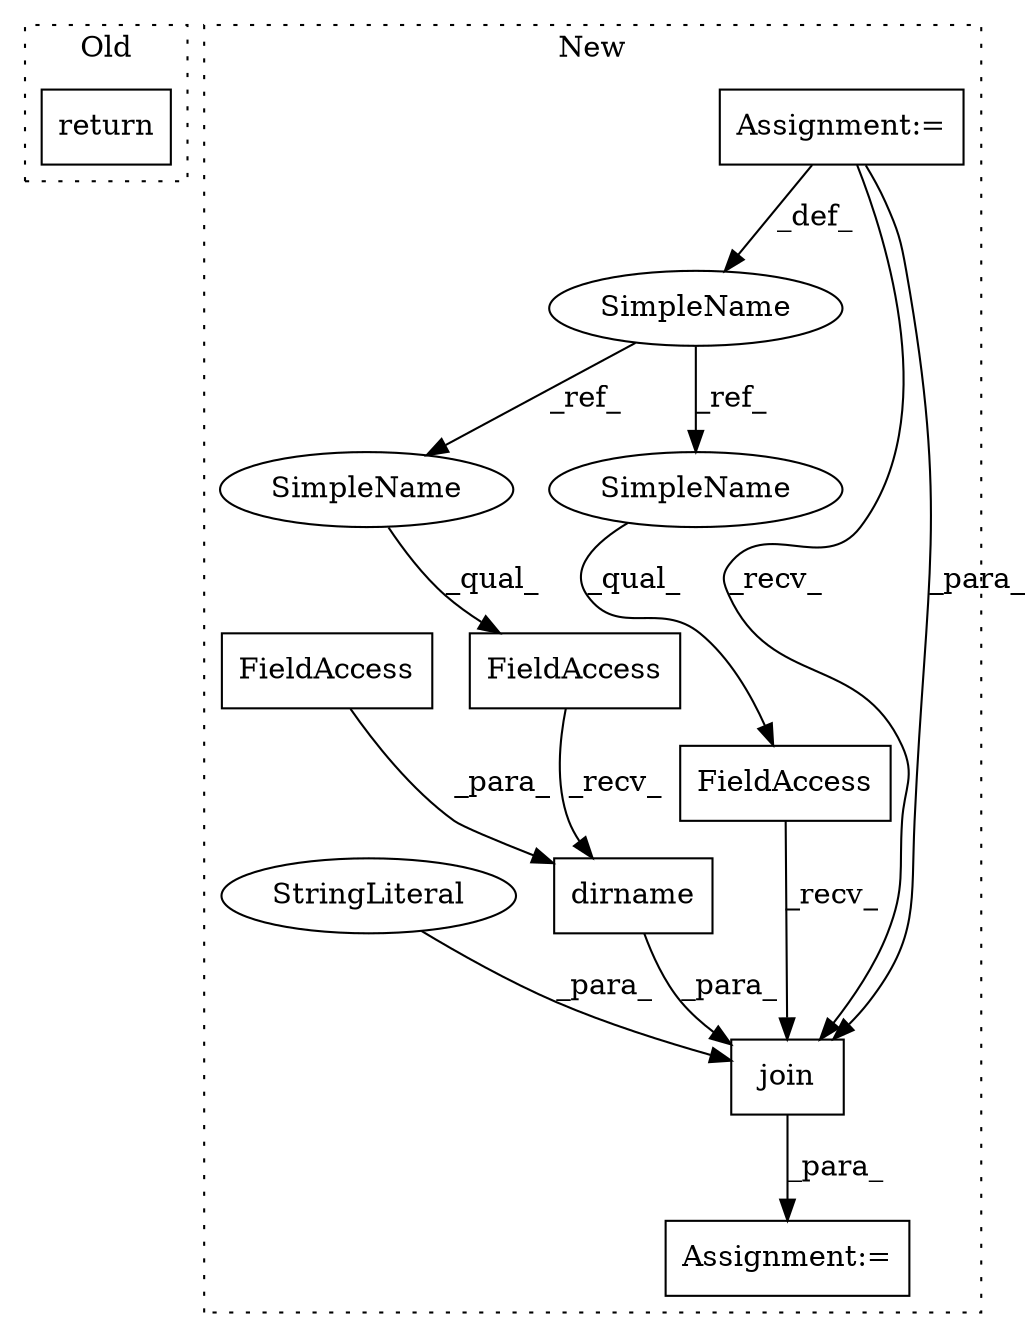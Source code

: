 digraph G {
subgraph cluster0 {
1 [label="return" a="41" s="3549" l="7" shape="box"];
label = "Old";
style="dotted";
}
subgraph cluster1 {
2 [label="dirname" a="32" s="3388,3404" l="8,1" shape="box"];
3 [label="FieldAccess" a="22" s="3380" l="7" shape="box"];
4 [label="SimpleName" a="42" s="2989" l="2" shape="ellipse"];
5 [label="FieldAccess" a="22" s="3367" l="7" shape="box"];
6 [label="Assignment:=" a="7" s="3366" l="1" shape="box"];
7 [label="Assignment:=" a="7" s="2989" l="2" shape="box"];
8 [label="FieldAccess" a="22" s="3396" l="8" shape="box"];
9 [label="join" a="32" s="3375,3416" l="5,1" shape="box"];
10 [label="StringLiteral" a="45" s="3406" l="10" shape="ellipse"];
11 [label="SimpleName" a="42" s="3380" l="2" shape="ellipse"];
12 [label="SimpleName" a="42" s="3367" l="2" shape="ellipse"];
label = "New";
style="dotted";
}
2 -> 9 [label="_para_"];
3 -> 2 [label="_recv_"];
4 -> 11 [label="_ref_"];
4 -> 12 [label="_ref_"];
5 -> 9 [label="_recv_"];
7 -> 9 [label="_recv_"];
7 -> 4 [label="_def_"];
7 -> 9 [label="_para_"];
8 -> 2 [label="_para_"];
9 -> 6 [label="_para_"];
10 -> 9 [label="_para_"];
11 -> 3 [label="_qual_"];
12 -> 5 [label="_qual_"];
}